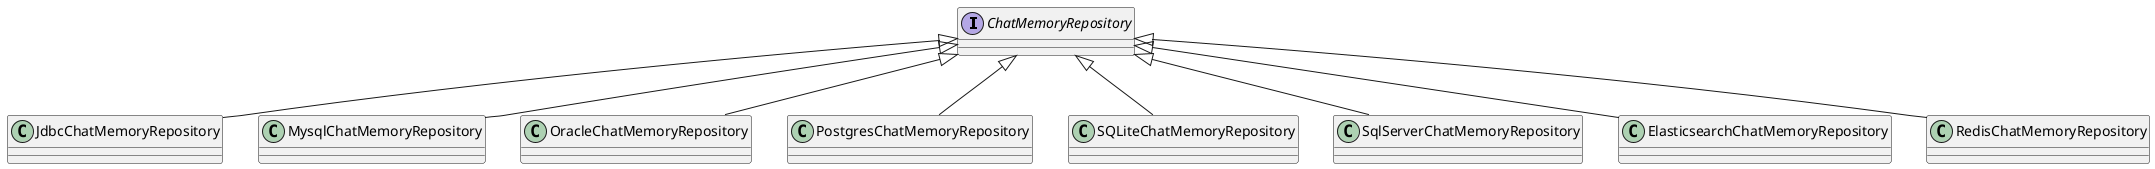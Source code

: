 @startuml

interface ChatMemoryRepository
class JdbcChatMemoryRepository
class MysqlChatMemoryRepository
class OracleChatMemoryRepository
class PostgresChatMemoryRepository
class SQLiteChatMemoryRepository
class SqlServerChatMemoryRepository
class ElasticsearchChatMemoryRepository
class RedisChatMemoryRepository


ChatMemoryRepository <|-- JdbcChatMemoryRepository
ChatMemoryRepository <|-- MysqlChatMemoryRepository
ChatMemoryRepository <|-- OracleChatMemoryRepository
ChatMemoryRepository <|-- PostgresChatMemoryRepository
ChatMemoryRepository <|-- SQLiteChatMemoryRepository
ChatMemoryRepository <|-- SqlServerChatMemoryRepository
ChatMemoryRepository <|-- ElasticsearchChatMemoryRepository
ChatMemoryRepository <|-- RedisChatMemoryRepository

@enduml